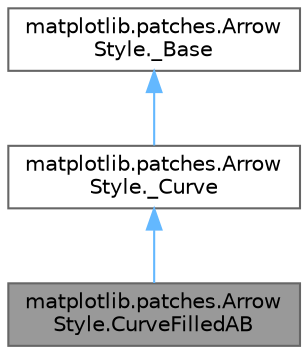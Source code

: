 digraph "matplotlib.patches.ArrowStyle.CurveFilledAB"
{
 // LATEX_PDF_SIZE
  bgcolor="transparent";
  edge [fontname=Helvetica,fontsize=10,labelfontname=Helvetica,labelfontsize=10];
  node [fontname=Helvetica,fontsize=10,shape=box,height=0.2,width=0.4];
  Node1 [id="Node000001",label="matplotlib.patches.Arrow\lStyle.CurveFilledAB",height=0.2,width=0.4,color="gray40", fillcolor="grey60", style="filled", fontcolor="black",tooltip=" "];
  Node2 -> Node1 [id="edge1_Node000001_Node000002",dir="back",color="steelblue1",style="solid",tooltip=" "];
  Node2 [id="Node000002",label="matplotlib.patches.Arrow\lStyle._Curve",height=0.2,width=0.4,color="gray40", fillcolor="white", style="filled",URL="$d2/df7/classmatplotlib_1_1patches_1_1ArrowStyle_1_1__Curve.html",tooltip=" "];
  Node3 -> Node2 [id="edge2_Node000002_Node000003",dir="back",color="steelblue1",style="solid",tooltip=" "];
  Node3 [id="Node000003",label="matplotlib.patches.Arrow\lStyle._Base",height=0.2,width=0.4,color="gray40", fillcolor="white", style="filled",URL="$d1/d69/classmatplotlib_1_1patches_1_1ArrowStyle_1_1__Base.html",tooltip=" "];
}
